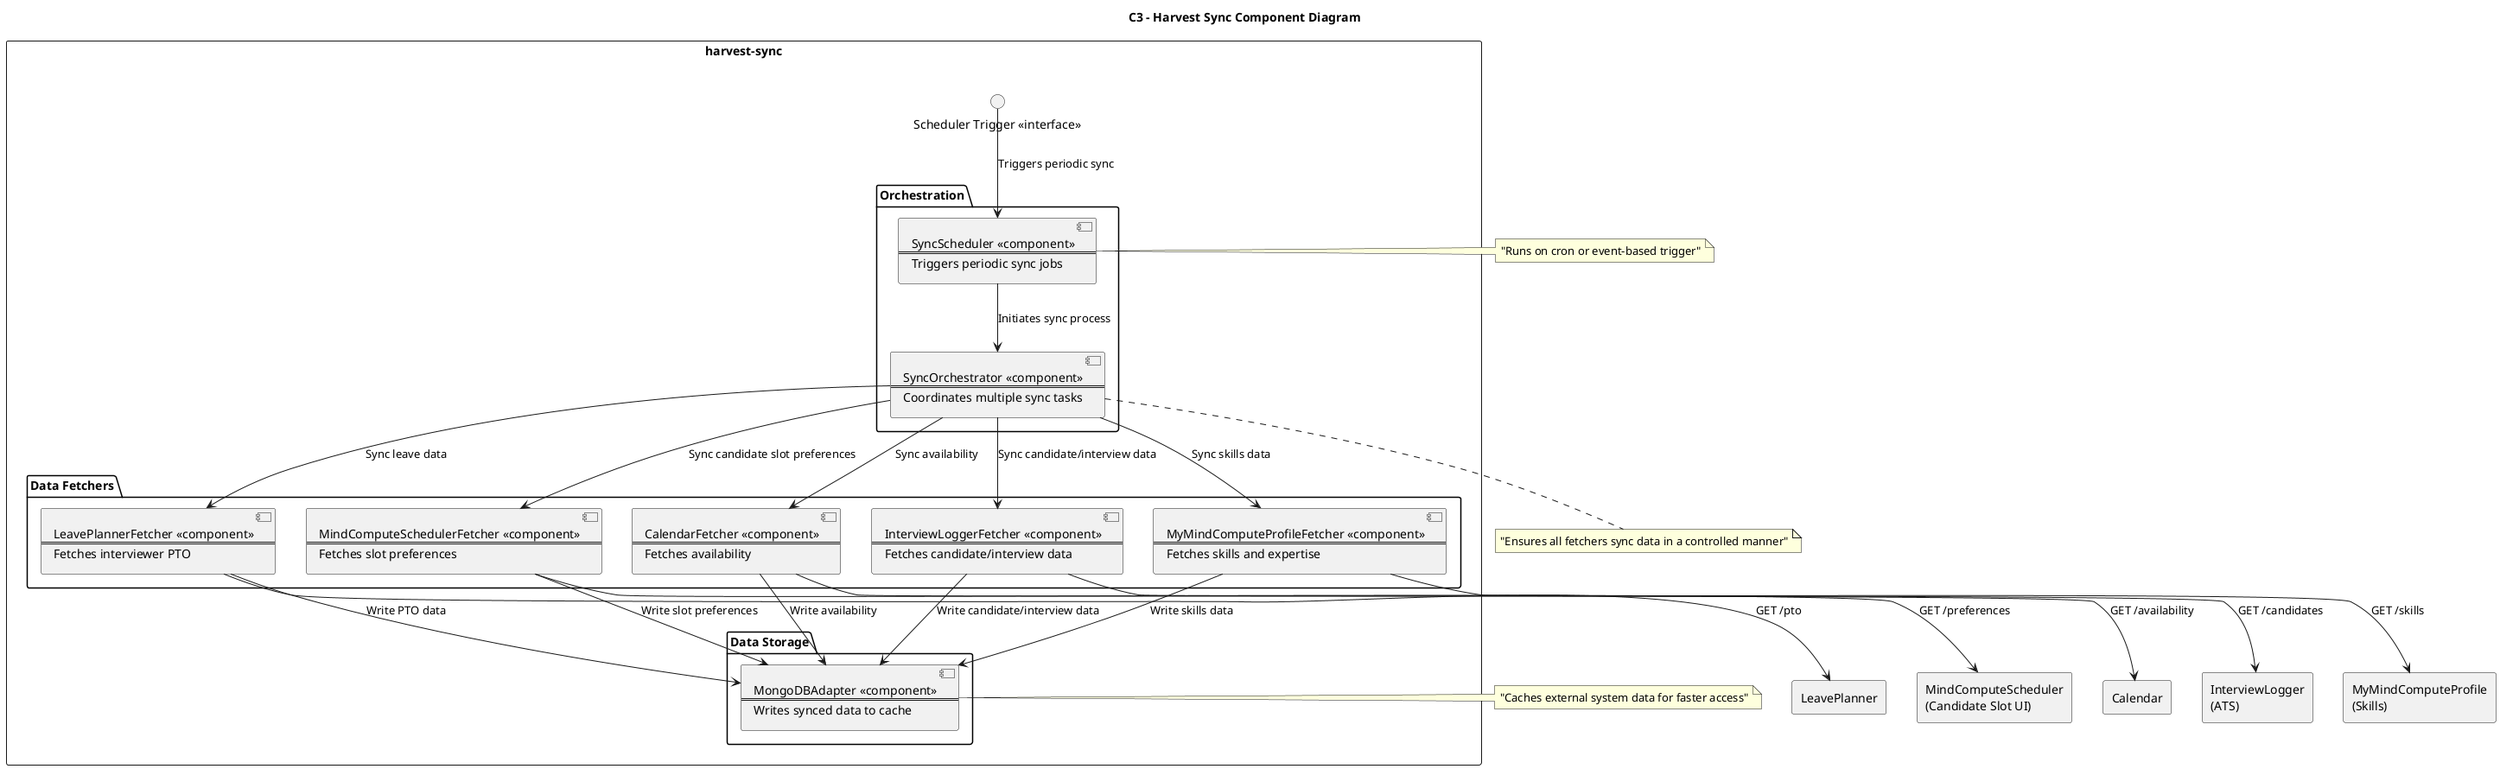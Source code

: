 @startuml
!define COMPONENT component
!define CONTAINER rectangle
!define DATABASE database
!define EXTERNAL_SYSTEM rectangle
!define INTERFACE interface

title C3 – Harvest Sync Component Diagram

' External Systems
EXTERNAL_SYSTEM "InterviewLogger\n(ATS)" as interviewLogger
EXTERNAL_SYSTEM "MyMindComputeProfile\n(Skills)" as myMindComputeProfile
EXTERNAL_SYSTEM "LeavePlanner" as leavePlanner
EXTERNAL_SYSTEM "Calendar" as calendar
EXTERNAL_SYSTEM "MindComputeScheduler\n(Candidate Slot UI)" as mindComputeScheduler

' Focus Container
CONTAINER "harvest-sync" as harvestSync {
  package "Orchestration" {
    COMPONENT "SyncScheduler <<component>>\n==\nTriggers periodic sync jobs" as syncScheduler
    COMPONENT "SyncOrchestrator <<component>>\n==\nCoordinates multiple sync tasks" as syncOrchestrator
  }

  package "Data Fetchers" {
    COMPONENT "InterviewLoggerFetcher <<component>>\n==\nFetches candidate/interview data" as interviewLoggerFetcher
    COMPONENT "MyMindComputeProfileFetcher <<component>>\n==\nFetches skills and expertise" as myMindComputeProfileFetcher
    COMPONENT "LeavePlannerFetcher <<component>>\n==\nFetches interviewer PTO" as leavePlannerFetcher
    COMPONENT "MindComputeSchedulerFetcher <<component>>\n==\nFetches slot preferences" as mindComputeSchedulerFetcher
    COMPONENT "CalendarFetcher <<component>>\n==\nFetches availability" as calendarFetcher
  }

  package "Data Storage" {
    COMPONENT "MongoDBAdapter <<component>>\n==\nWrites synced data to cache" as mongoAdapter
  }

  INTERFACE "Scheduler Trigger <<interface>>" as schedulerTrigger
}

' External Inputs
schedulerTrigger --> syncScheduler : "Triggers periodic sync"
syncScheduler --> syncOrchestrator : "Initiates sync process"

' Internal Component Flow
syncOrchestrator --> interviewLoggerFetcher : "Sync candidate/interview data"
interviewLoggerFetcher --> interviewLogger : "GET /candidates"

syncOrchestrator --> myMindComputeProfileFetcher : "Sync skills data"
myMindComputeProfileFetcher --> myMindComputeProfile : "GET /skills"

syncOrchestrator --> leavePlannerFetcher : "Sync leave data"
leavePlannerFetcher --> leavePlanner : "GET /pto"

syncOrchestrator --> mindComputeSchedulerFetcher : "Sync candidate slot preferences"
mindComputeSchedulerFetcher --> mindComputeScheduler : "GET /preferences"

syncOrchestrator --> calendarFetcher : "Sync availability"
calendarFetcher --> calendar : "GET /availability"

' Data Storage
interviewLoggerFetcher --> mongoAdapter : "Write candidate/interview data"
myMindComputeProfileFetcher --> mongoAdapter : "Write skills data"
leavePlannerFetcher --> mongoAdapter : "Write PTO data"
mindComputeSchedulerFetcher --> mongoAdapter : "Write slot preferences"
calendarFetcher --> mongoAdapter : "Write availability"

' Notes
note right of syncScheduler : "Runs on cron or event-based trigger"
note right of mongoAdapter : "Caches external system data for faster access"
note bottom of syncOrchestrator : "Ensures all fetchers sync data in a controlled manner"
@enduml
